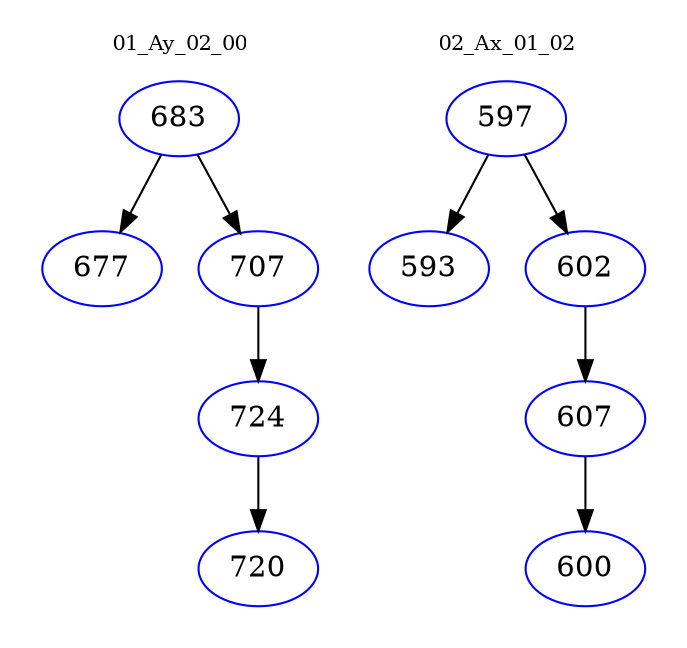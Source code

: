 digraph{
subgraph cluster_0 {
color = white
label = "01_Ay_02_00";
fontsize=10;
T0_683 [label="683", color="blue"]
T0_683 -> T0_677 [color="black"]
T0_677 [label="677", color="blue"]
T0_683 -> T0_707 [color="black"]
T0_707 [label="707", color="blue"]
T0_707 -> T0_724 [color="black"]
T0_724 [label="724", color="blue"]
T0_724 -> T0_720 [color="black"]
T0_720 [label="720", color="blue"]
}
subgraph cluster_1 {
color = white
label = "02_Ax_01_02";
fontsize=10;
T1_597 [label="597", color="blue"]
T1_597 -> T1_593 [color="black"]
T1_593 [label="593", color="blue"]
T1_597 -> T1_602 [color="black"]
T1_602 [label="602", color="blue"]
T1_602 -> T1_607 [color="black"]
T1_607 [label="607", color="blue"]
T1_607 -> T1_600 [color="black"]
T1_600 [label="600", color="blue"]
}
}
